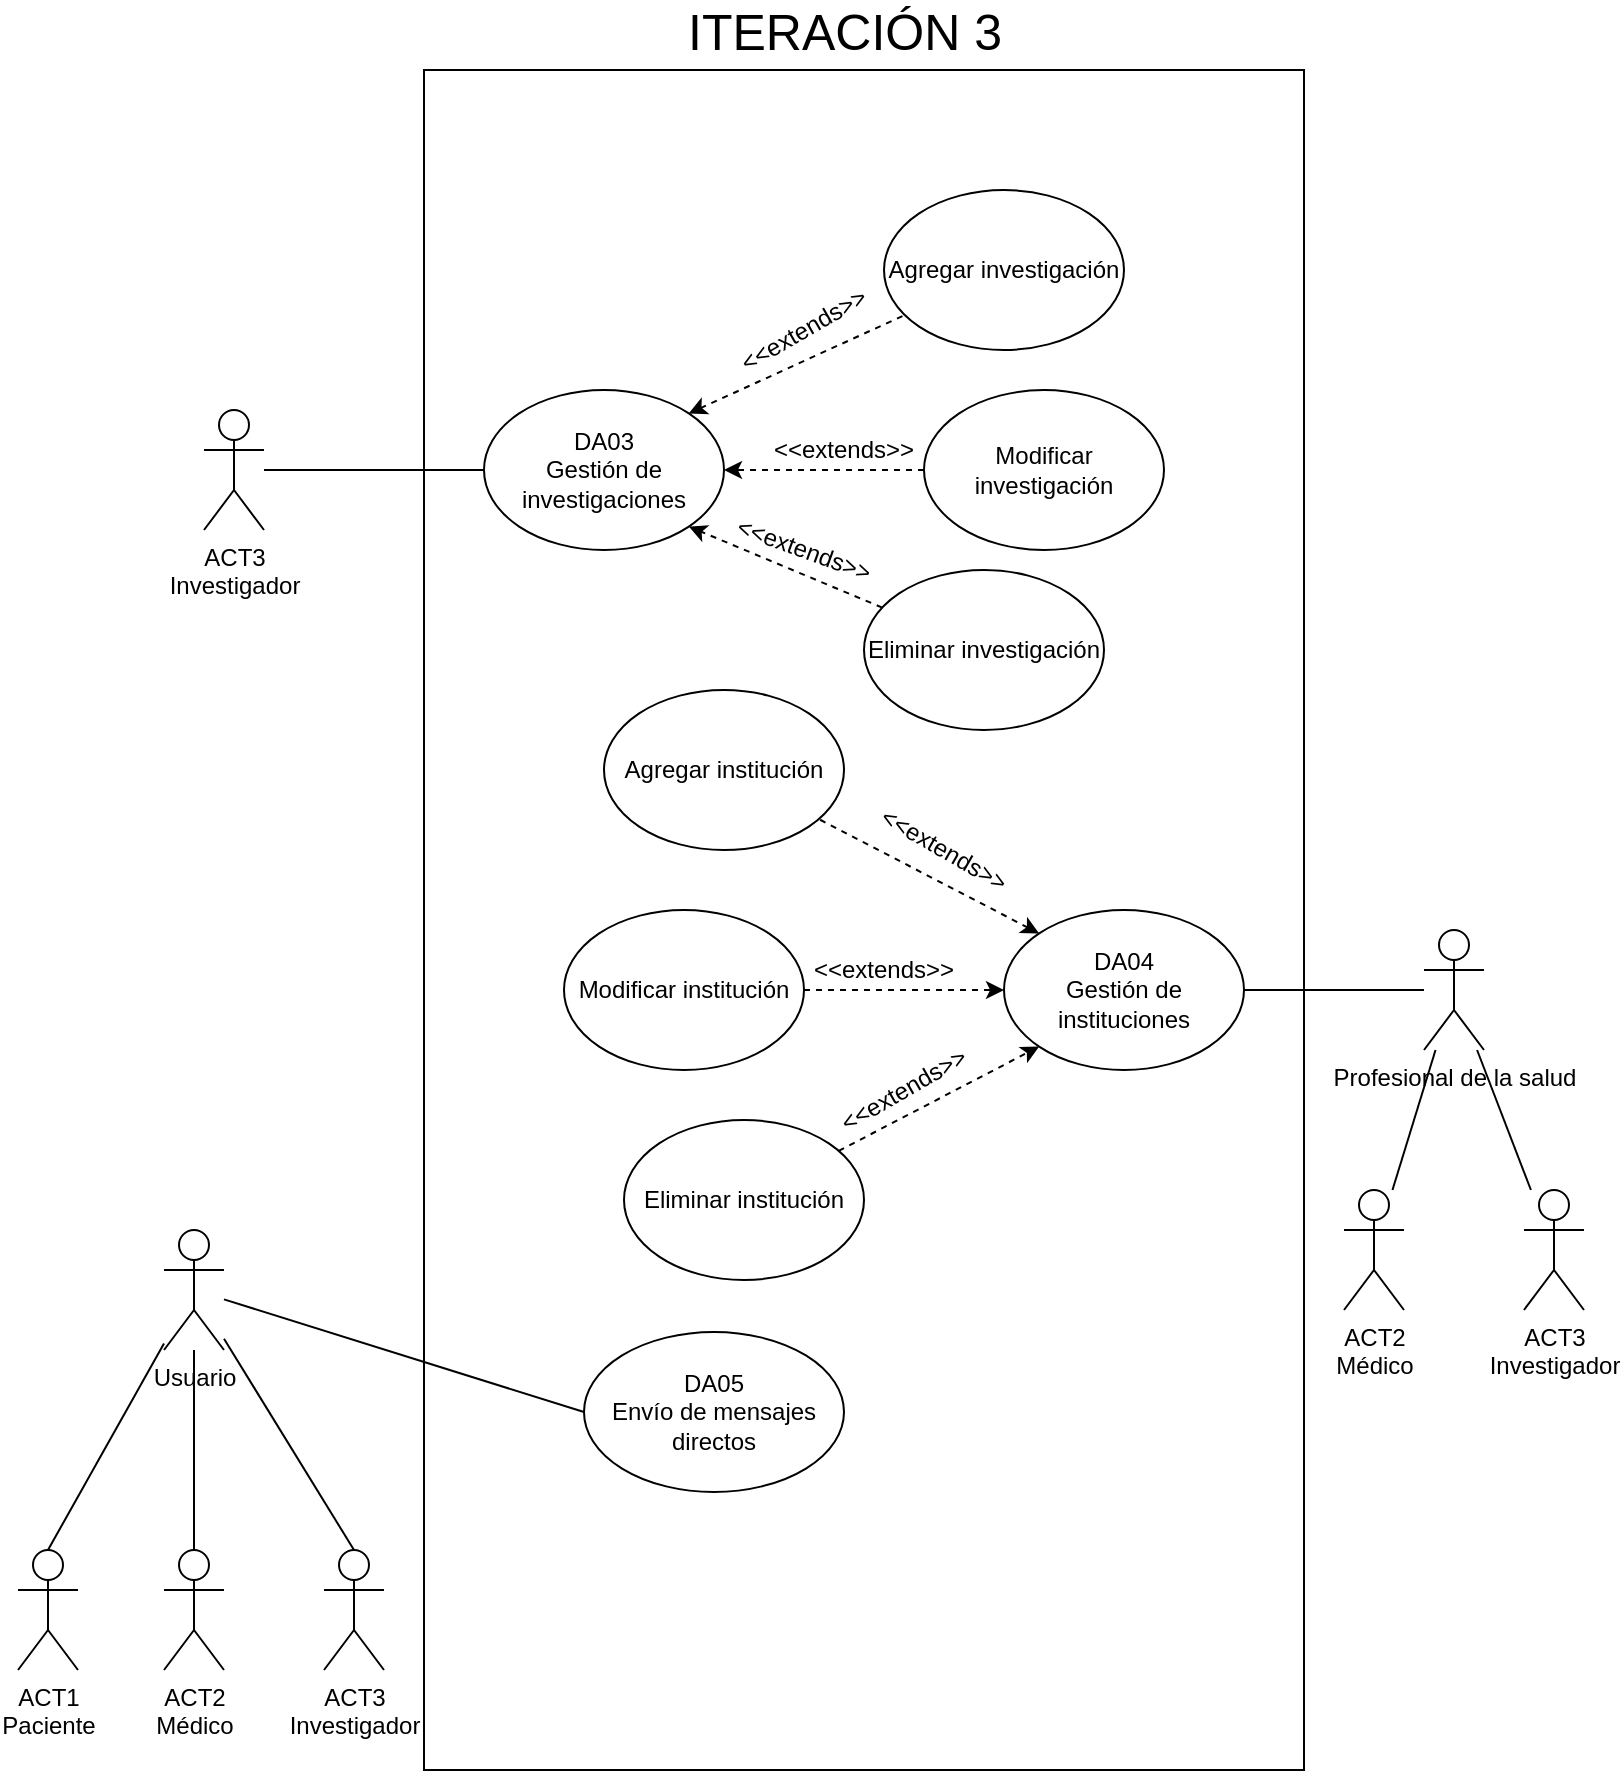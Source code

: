 <mxfile version="13.4.4" type="device"><diagram id="-ACVflKgiabSN8yhp3G4" name="CU"><mxGraphModel dx="1088" dy="1728" grid="1" gridSize="10" guides="1" tooltips="1" connect="1" arrows="1" fold="1" page="1" pageScale="1" pageWidth="850" pageHeight="1100" math="0" shadow="0"><root><mxCell id="0"/><mxCell id="1" parent="0"/><mxCell id="7fuzd0Y9Ltbrbu4VAPbf-1" value="" style="whiteSpace=wrap;html=1;" parent="1" vertex="1"><mxGeometry x="260" y="-970" width="440" height="850" as="geometry"/></mxCell><mxCell id="7fuzd0Y9Ltbrbu4VAPbf-2" value="&lt;font style=&quot;font-size: 25px&quot;&gt;ITERACIÓN 3&lt;/font&gt;" style="text;html=1;align=center;verticalAlign=middle;resizable=0;points=[];autosize=1;" parent="1" vertex="1"><mxGeometry x="385" y="-1000" width="170" height="20" as="geometry"/></mxCell><mxCell id="tbZo2qkkIy2JA2o_poBo-1" style="rounded=0;orthogonalLoop=1;jettySize=auto;html=1;exitX=0;exitY=0;exitDx=0;exitDy=0;endArrow=none;endFill=0;startArrow=classic;startFill=1;dashed=1;" parent="1" source="tbZo2qkkIy2JA2o_poBo-2" target="tbZo2qkkIy2JA2o_poBo-3" edge="1"><mxGeometry relative="1" as="geometry"/></mxCell><mxCell id="tbZo2qkkIy2JA2o_poBo-2" value="DA04&lt;br&gt;Gestión de instituciones" style="ellipse;whiteSpace=wrap;html=1;" parent="1" vertex="1"><mxGeometry x="550" y="-550" width="120" height="80" as="geometry"/></mxCell><mxCell id="tbZo2qkkIy2JA2o_poBo-3" value="Agregar institución" style="ellipse;whiteSpace=wrap;html=1;" parent="1" vertex="1"><mxGeometry x="350" y="-660" width="120" height="80" as="geometry"/></mxCell><mxCell id="tbZo2qkkIy2JA2o_poBo-4" style="edgeStyle=none;rounded=0;orthogonalLoop=1;jettySize=auto;html=1;dashed=1;startArrow=none;startFill=0;endArrow=classic;endFill=1;entryX=0;entryY=1;entryDx=0;entryDy=0;" parent="1" source="tbZo2qkkIy2JA2o_poBo-5" target="tbZo2qkkIy2JA2o_poBo-2" edge="1"><mxGeometry relative="1" as="geometry"><mxPoint x="130" y="-487" as="targetPoint"/></mxGeometry></mxCell><mxCell id="tbZo2qkkIy2JA2o_poBo-5" value="Eliminar institución" style="ellipse;whiteSpace=wrap;html=1;" parent="1" vertex="1"><mxGeometry x="360" y="-445" width="120" height="80" as="geometry"/></mxCell><mxCell id="tbZo2qkkIy2JA2o_poBo-8" style="edgeStyle=none;rounded=0;orthogonalLoop=1;jettySize=auto;html=1;entryX=0;entryY=0.5;entryDx=0;entryDy=0;dashed=1;startArrow=none;startFill=0;endArrow=classic;endFill=1;" parent="1" source="tbZo2qkkIy2JA2o_poBo-9" target="tbZo2qkkIy2JA2o_poBo-2" edge="1"><mxGeometry relative="1" as="geometry"/></mxCell><mxCell id="tbZo2qkkIy2JA2o_poBo-9" value="Modificar institución" style="ellipse;whiteSpace=wrap;html=1;" parent="1" vertex="1"><mxGeometry x="330" y="-550" width="120" height="80" as="geometry"/></mxCell><mxCell id="tbZo2qkkIy2JA2o_poBo-10" value="&amp;lt;&amp;lt;extends&amp;gt;&amp;gt;" style="text;html=1;strokeColor=none;fillColor=none;align=center;verticalAlign=middle;whiteSpace=wrap;rounded=0;rotation=30;" parent="1" vertex="1"><mxGeometry x="500" y="-590" width="40" height="20" as="geometry"/></mxCell><mxCell id="tbZo2qkkIy2JA2o_poBo-11" value="&amp;lt;&amp;lt;extends&amp;gt;&amp;gt;" style="text;html=1;strokeColor=none;fillColor=none;align=center;verticalAlign=middle;whiteSpace=wrap;rounded=0;rotation=0;" parent="1" vertex="1"><mxGeometry x="470" y="-530" width="40" height="20" as="geometry"/></mxCell><mxCell id="tbZo2qkkIy2JA2o_poBo-12" value="&amp;lt;&amp;lt;extends&amp;gt;&amp;gt;" style="text;html=1;strokeColor=none;fillColor=none;align=center;verticalAlign=middle;whiteSpace=wrap;rounded=0;rotation=-30;" parent="1" vertex="1"><mxGeometry x="480" y="-470" width="40" height="20" as="geometry"/></mxCell><mxCell id="tbZo2qkkIy2JA2o_poBo-14" value="ACT3&lt;br&gt;Investigador" style="shape=umlActor;verticalLabelPosition=bottom;labelBackgroundColor=#ffffff;verticalAlign=top;html=1;outlineConnect=0;" parent="1" vertex="1"><mxGeometry x="210" y="-230" width="30" height="60" as="geometry"/></mxCell><mxCell id="tbZo2qkkIy2JA2o_poBo-15" style="edgeStyle=none;rounded=0;orthogonalLoop=1;jettySize=auto;html=1;startArrow=none;startFill=0;endArrow=none;endFill=0;exitX=0;exitY=0.5;exitDx=0;exitDy=0;" parent="1" source="tbZo2qkkIy2JA2o_poBo-16" target="lErTyYkGVbovo72JRSEr-14" edge="1"><mxGeometry relative="1" as="geometry"><mxPoint x="200" y="40" as="targetPoint"/><mxPoint x="290" y="-360" as="sourcePoint"/></mxGeometry></mxCell><mxCell id="tbZo2qkkIy2JA2o_poBo-16" value="DA05&lt;br&gt;Envío de mensajes directos" style="ellipse;whiteSpace=wrap;html=1;" parent="1" vertex="1"><mxGeometry x="340" y="-339" width="130" height="80" as="geometry"/></mxCell><mxCell id="lErTyYkGVbovo72JRSEr-1" value="Profesional de la salud" style="shape=umlActor;verticalLabelPosition=bottom;labelBackgroundColor=#ffffff;verticalAlign=top;html=1;outlineConnect=0;" parent="1" vertex="1"><mxGeometry x="760" y="-540" width="30" height="60" as="geometry"/></mxCell><mxCell id="lErTyYkGVbovo72JRSEr-2" style="edgeStyle=none;rounded=0;orthogonalLoop=1;jettySize=auto;html=1;startArrow=none;startFill=0;endArrow=none;endFill=0;entryX=1;entryY=0.5;entryDx=0;entryDy=0;" parent="1" source="lErTyYkGVbovo72JRSEr-1" target="tbZo2qkkIy2JA2o_poBo-2" edge="1"><mxGeometry relative="1" as="geometry"><mxPoint x="671.46" y="-510.003" as="targetPoint"/><mxPoint x="818.545" y="-483.183" as="sourcePoint"/></mxGeometry></mxCell><mxCell id="lErTyYkGVbovo72JRSEr-12" value="ACT1&lt;br&gt;Paciente" style="shape=umlActor;verticalLabelPosition=bottom;labelBackgroundColor=#ffffff;verticalAlign=top;html=1;outlineConnect=0;" parent="1" vertex="1"><mxGeometry x="57" y="-230" width="30" height="60" as="geometry"/></mxCell><mxCell id="lErTyYkGVbovo72JRSEr-13" value="ACT2&lt;br&gt;Médico" style="shape=umlActor;verticalLabelPosition=bottom;labelBackgroundColor=#ffffff;verticalAlign=top;html=1;outlineConnect=0;" parent="1" vertex="1"><mxGeometry x="130" y="-230" width="30" height="60" as="geometry"/></mxCell><mxCell id="lErTyYkGVbovo72JRSEr-14" value="Usuario" style="shape=umlActor;verticalLabelPosition=bottom;labelBackgroundColor=#ffffff;verticalAlign=top;html=1;outlineConnect=0;" parent="1" vertex="1"><mxGeometry x="130" y="-390" width="30" height="60" as="geometry"/></mxCell><mxCell id="lErTyYkGVbovo72JRSEr-18" value="" style="endArrow=none;html=1;exitX=0.5;exitY=0;exitDx=0;exitDy=0;exitPerimeter=0;" parent="1" source="lErTyYkGVbovo72JRSEr-12" target="lErTyYkGVbovo72JRSEr-14" edge="1"><mxGeometry width="50" height="50" relative="1" as="geometry"><mxPoint x="520" y="-80" as="sourcePoint"/><mxPoint x="570" y="-130" as="targetPoint"/></mxGeometry></mxCell><mxCell id="lErTyYkGVbovo72JRSEr-19" value="" style="endArrow=none;html=1;exitX=0.5;exitY=0;exitDx=0;exitDy=0;exitPerimeter=0;" parent="1" source="lErTyYkGVbovo72JRSEr-13" target="lErTyYkGVbovo72JRSEr-14" edge="1"><mxGeometry width="50" height="50" relative="1" as="geometry"><mxPoint x="520" y="-80" as="sourcePoint"/><mxPoint x="570" y="-130" as="targetPoint"/></mxGeometry></mxCell><mxCell id="lErTyYkGVbovo72JRSEr-20" value="" style="endArrow=none;html=1;exitX=0.5;exitY=0;exitDx=0;exitDy=0;exitPerimeter=0;" parent="1" source="tbZo2qkkIy2JA2o_poBo-14" target="lErTyYkGVbovo72JRSEr-14" edge="1"><mxGeometry width="50" height="50" relative="1" as="geometry"><mxPoint x="520" y="-80" as="sourcePoint"/><mxPoint x="570" y="-130" as="targetPoint"/></mxGeometry></mxCell><mxCell id="R-yU3b9h8iqWGm8iHC6b-4" style="rounded=0;orthogonalLoop=1;jettySize=auto;html=1;endArrow=none;endFill=0;" parent="1" source="R-yU3b9h8iqWGm8iHC6b-1" target="lErTyYkGVbovo72JRSEr-1" edge="1"><mxGeometry relative="1" as="geometry"/></mxCell><mxCell id="R-yU3b9h8iqWGm8iHC6b-1" value="ACT2&lt;br&gt;Médico" style="shape=umlActor;verticalLabelPosition=bottom;labelBackgroundColor=#ffffff;verticalAlign=top;html=1;outlineConnect=0;" parent="1" vertex="1"><mxGeometry x="720" y="-410" width="30" height="60" as="geometry"/></mxCell><mxCell id="R-yU3b9h8iqWGm8iHC6b-5" style="edgeStyle=none;rounded=0;orthogonalLoop=1;jettySize=auto;html=1;endArrow=none;endFill=0;" parent="1" source="R-yU3b9h8iqWGm8iHC6b-2" target="lErTyYkGVbovo72JRSEr-1" edge="1"><mxGeometry relative="1" as="geometry"/></mxCell><mxCell id="R-yU3b9h8iqWGm8iHC6b-2" value="ACT3&lt;br&gt;Investigador" style="shape=umlActor;verticalLabelPosition=bottom;labelBackgroundColor=#ffffff;verticalAlign=top;html=1;outlineConnect=0;" parent="1" vertex="1"><mxGeometry x="810" y="-410" width="30" height="60" as="geometry"/></mxCell><mxCell id="R-yU3b9h8iqWGm8iHC6b-10" value="ACT3&lt;br&gt;Investigador" style="shape=umlActor;verticalLabelPosition=bottom;labelBackgroundColor=#ffffff;verticalAlign=top;html=1;outlineConnect=0;" parent="1" vertex="1"><mxGeometry x="150" y="-800" width="30" height="60" as="geometry"/></mxCell><mxCell id="R-yU3b9h8iqWGm8iHC6b-11" style="rounded=0;orthogonalLoop=1;jettySize=auto;html=1;exitX=1;exitY=0;exitDx=0;exitDy=0;endArrow=none;endFill=0;startArrow=classic;startFill=1;dashed=1;" parent="1" source="R-yU3b9h8iqWGm8iHC6b-12" target="R-yU3b9h8iqWGm8iHC6b-13" edge="1"><mxGeometry relative="1" as="geometry"/></mxCell><mxCell id="R-yU3b9h8iqWGm8iHC6b-21" style="edgeStyle=none;rounded=0;orthogonalLoop=1;jettySize=auto;html=1;endArrow=none;endFill=0;" parent="1" source="R-yU3b9h8iqWGm8iHC6b-12" target="R-yU3b9h8iqWGm8iHC6b-10" edge="1"><mxGeometry relative="1" as="geometry"/></mxCell><mxCell id="R-yU3b9h8iqWGm8iHC6b-12" value="DA03&lt;br&gt;Gestión de investigaciones" style="ellipse;whiteSpace=wrap;html=1;" parent="1" vertex="1"><mxGeometry x="290" y="-810" width="120" height="80" as="geometry"/></mxCell><mxCell id="R-yU3b9h8iqWGm8iHC6b-13" value="Agregar investigación" style="ellipse;whiteSpace=wrap;html=1;" parent="1" vertex="1"><mxGeometry x="490" y="-910" width="120" height="80" as="geometry"/></mxCell><mxCell id="R-yU3b9h8iqWGm8iHC6b-14" style="edgeStyle=none;rounded=0;orthogonalLoop=1;jettySize=auto;html=1;dashed=1;startArrow=none;startFill=0;endArrow=classic;endFill=1;entryX=1;entryY=1;entryDx=0;entryDy=0;" parent="1" source="R-yU3b9h8iqWGm8iHC6b-15" target="R-yU3b9h8iqWGm8iHC6b-12" edge="1"><mxGeometry relative="1" as="geometry"><mxPoint x="70" y="-734.5" as="targetPoint"/></mxGeometry></mxCell><mxCell id="R-yU3b9h8iqWGm8iHC6b-15" value="Eliminar investigación" style="ellipse;whiteSpace=wrap;html=1;" parent="1" vertex="1"><mxGeometry x="480" y="-720" width="120" height="80" as="geometry"/></mxCell><mxCell id="R-yU3b9h8iqWGm8iHC6b-16" style="edgeStyle=none;rounded=0;orthogonalLoop=1;jettySize=auto;html=1;entryX=1;entryY=0.5;entryDx=0;entryDy=0;dashed=1;startArrow=none;startFill=0;endArrow=classic;endFill=1;" parent="1" source="R-yU3b9h8iqWGm8iHC6b-17" target="R-yU3b9h8iqWGm8iHC6b-12" edge="1"><mxGeometry relative="1" as="geometry"/></mxCell><mxCell id="R-yU3b9h8iqWGm8iHC6b-17" value="Modificar investigación" style="ellipse;whiteSpace=wrap;html=1;" parent="1" vertex="1"><mxGeometry x="510" y="-810" width="120" height="80" as="geometry"/></mxCell><mxCell id="R-yU3b9h8iqWGm8iHC6b-18" value="&amp;lt;&amp;lt;extends&amp;gt;&amp;gt;" style="text;html=1;strokeColor=none;fillColor=none;align=center;verticalAlign=middle;whiteSpace=wrap;rounded=0;rotation=-30;" parent="1" vertex="1"><mxGeometry x="430" y="-850" width="40" height="20" as="geometry"/></mxCell><mxCell id="R-yU3b9h8iqWGm8iHC6b-19" value="&amp;lt;&amp;lt;extends&amp;gt;&amp;gt;" style="text;html=1;strokeColor=none;fillColor=none;align=center;verticalAlign=middle;whiteSpace=wrap;rounded=0;rotation=0;" parent="1" vertex="1"><mxGeometry x="450" y="-790" width="40" height="20" as="geometry"/></mxCell><mxCell id="R-yU3b9h8iqWGm8iHC6b-20" value="&amp;lt;&amp;lt;extends&amp;gt;&amp;gt;" style="text;html=1;strokeColor=none;fillColor=none;align=center;verticalAlign=middle;whiteSpace=wrap;rounded=0;rotation=20;" parent="1" vertex="1"><mxGeometry x="430" y="-740" width="40" height="20" as="geometry"/></mxCell></root></mxGraphModel></diagram></mxfile>